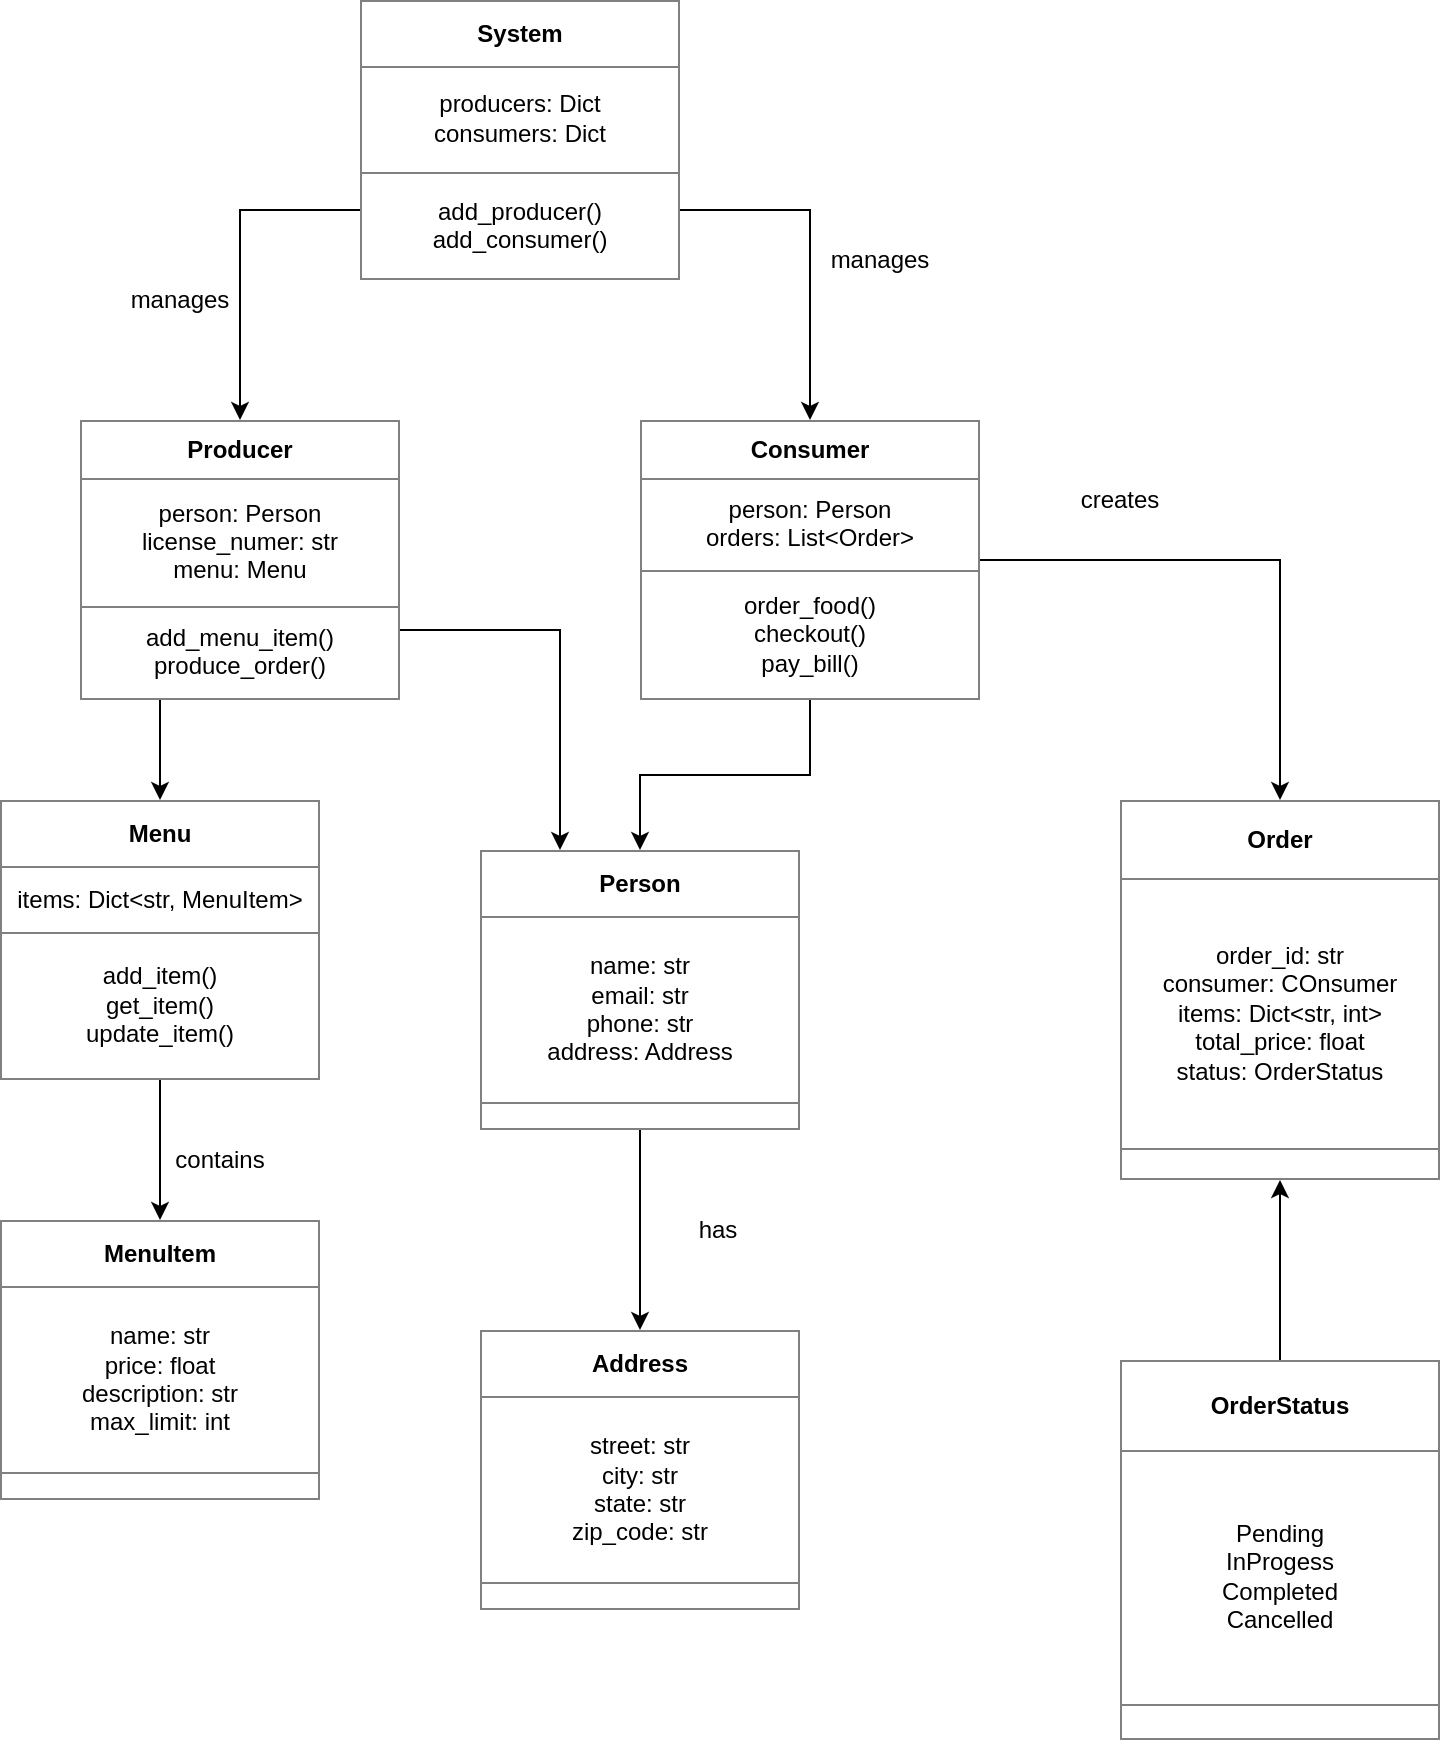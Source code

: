 <mxfile version="12.2.4"><diagram id="DTS2iFfn2XM5qjaVig6m"><mxGraphModel dx="2707" dy="1283" grid="1" gridSize="10" guides="1" tooltips="1" connect="1" arrows="1" fold="1" page="1" pageScale="1" pageWidth="850" pageHeight="1100" math="0" shadow="0"><root><mxCell id="0"/><mxCell id="1" parent="0"/><mxCell id="11" style="edgeStyle=orthogonalEdgeStyle;rounded=0;orthogonalLoop=1;jettySize=auto;html=1;exitX=0;exitY=0.75;exitDx=0;exitDy=0;entryX=0.5;entryY=0;entryDx=0;entryDy=0;" edge="1" parent="1" source="2" target="4"><mxGeometry relative="1" as="geometry"/></mxCell><mxCell id="12" style="edgeStyle=orthogonalEdgeStyle;rounded=0;orthogonalLoop=1;jettySize=auto;html=1;exitX=1;exitY=0.75;exitDx=0;exitDy=0;" edge="1" parent="1" source="2" target="3"><mxGeometry relative="1" as="geometry"/></mxCell><mxCell id="2" value="&lt;table border=&quot;1&quot; width=&quot;100%&quot; cellpadding=&quot;4&quot; style=&quot;width: 100% ; height: 100% ; border-collapse: collapse&quot;&gt;&lt;tbody&gt;&lt;tr&gt;&lt;th align=&quot;center&quot;&gt;System&lt;/th&gt;&lt;/tr&gt;&lt;tr&gt;&lt;td align=&quot;center&quot;&gt;producers: Dict&lt;br&gt;consumers: Dict&lt;/td&gt;&lt;/tr&gt;&lt;tr&gt;&lt;td align=&quot;center&quot;&gt;add_producer()&lt;br&gt;add_consumer()&lt;/td&gt;&lt;/tr&gt;&lt;/tbody&gt;&lt;/table&gt;" style="text;html=1;strokeColor=none;fillColor=none;overflow=fill;" vertex="1" parent="1"><mxGeometry x="220" y="30" width="160" height="140" as="geometry"/></mxCell><mxCell id="16" style="edgeStyle=orthogonalEdgeStyle;rounded=0;orthogonalLoop=1;jettySize=auto;html=1;exitX=0.5;exitY=1;exitDx=0;exitDy=0;entryX=0.5;entryY=0;entryDx=0;entryDy=0;" edge="1" parent="1" source="3" target="6"><mxGeometry relative="1" as="geometry"/></mxCell><mxCell id="17" style="edgeStyle=orthogonalEdgeStyle;rounded=0;orthogonalLoop=1;jettySize=auto;html=1;exitX=1;exitY=0.5;exitDx=0;exitDy=0;" edge="1" parent="1" source="3" target="7"><mxGeometry relative="1" as="geometry"/></mxCell><mxCell id="3" value="&lt;table border=&quot;1&quot; width=&quot;100%&quot; cellpadding=&quot;4&quot; style=&quot;width: 100% ; height: 100% ; border-collapse: collapse&quot;&gt;&lt;tbody&gt;&lt;tr&gt;&lt;th align=&quot;center&quot;&gt;Consumer&lt;/th&gt;&lt;/tr&gt;&lt;tr&gt;&lt;td align=&quot;center&quot;&gt;person: Person&lt;br&gt;orders: List&amp;lt;Order&amp;gt;&lt;br&gt;&lt;/td&gt;&lt;/tr&gt;&lt;tr&gt;&lt;td align=&quot;center&quot;&gt;order_food()&lt;br&gt;checkout()&lt;br&gt;pay_bill()&lt;/td&gt;&lt;/tr&gt;&lt;/tbody&gt;&lt;/table&gt;" style="text;html=1;strokeColor=none;fillColor=none;overflow=fill;" vertex="1" parent="1"><mxGeometry x="360" y="240" width="170" height="140" as="geometry"/></mxCell><mxCell id="13" style="edgeStyle=orthogonalEdgeStyle;rounded=0;orthogonalLoop=1;jettySize=auto;html=1;exitX=0.25;exitY=1;exitDx=0;exitDy=0;entryX=0.5;entryY=0;entryDx=0;entryDy=0;" edge="1" parent="1" source="4" target="5"><mxGeometry relative="1" as="geometry"/></mxCell><mxCell id="15" style="edgeStyle=orthogonalEdgeStyle;rounded=0;orthogonalLoop=1;jettySize=auto;html=1;exitX=1;exitY=0.75;exitDx=0;exitDy=0;entryX=0.25;entryY=0;entryDx=0;entryDy=0;" edge="1" parent="1" source="4" target="6"><mxGeometry relative="1" as="geometry"/></mxCell><mxCell id="4" value="&lt;table border=&quot;1&quot; width=&quot;100%&quot; cellpadding=&quot;4&quot; style=&quot;width: 100% ; height: 100% ; border-collapse: collapse&quot;&gt;&lt;tbody&gt;&lt;tr&gt;&lt;th align=&quot;center&quot;&gt;&lt;b&gt;Producer&lt;/b&gt;&lt;/th&gt;&lt;/tr&gt;&lt;tr&gt;&lt;td align=&quot;center&quot;&gt;person: Person&lt;br&gt;license_numer: str&lt;br&gt;menu: Menu&lt;/td&gt;&lt;/tr&gt;&lt;tr&gt;&lt;td align=&quot;center&quot;&gt;add_menu_item()&lt;br&gt;produce_order()&lt;br&gt;&lt;/td&gt;&lt;/tr&gt;&lt;/tbody&gt;&lt;/table&gt;" style="text;html=1;strokeColor=none;fillColor=none;overflow=fill;" vertex="1" parent="1"><mxGeometry x="80" y="240" width="160" height="140" as="geometry"/></mxCell><mxCell id="14" style="edgeStyle=orthogonalEdgeStyle;rounded=0;orthogonalLoop=1;jettySize=auto;html=1;exitX=0.5;exitY=1;exitDx=0;exitDy=0;entryX=0.5;entryY=0;entryDx=0;entryDy=0;" edge="1" parent="1" source="5" target="8"><mxGeometry relative="1" as="geometry"/></mxCell><mxCell id="5" value="&lt;table border=&quot;1&quot; width=&quot;100%&quot; cellpadding=&quot;4&quot; style=&quot;width: 100% ; height: 100% ; border-collapse: collapse&quot;&gt;&lt;tbody&gt;&lt;tr&gt;&lt;th align=&quot;center&quot;&gt;Menu&lt;/th&gt;&lt;/tr&gt;&lt;tr&gt;&lt;td align=&quot;center&quot;&gt;items: Dict&amp;lt;str, MenuItem&amp;gt;&lt;/td&gt;&lt;/tr&gt;&lt;tr&gt;&lt;td align=&quot;center&quot;&gt;add_item()&lt;br&gt;get_item()&lt;br&gt;update_item()&lt;/td&gt;&lt;/tr&gt;&lt;/tbody&gt;&lt;/table&gt;" style="text;html=1;strokeColor=none;fillColor=none;overflow=fill;" vertex="1" parent="1"><mxGeometry x="40" y="430" width="160" height="140" as="geometry"/></mxCell><mxCell id="20" style="edgeStyle=orthogonalEdgeStyle;rounded=0;orthogonalLoop=1;jettySize=auto;html=1;exitX=0.5;exitY=1;exitDx=0;exitDy=0;entryX=0.5;entryY=0;entryDx=0;entryDy=0;" edge="1" parent="1" source="6" target="9"><mxGeometry relative="1" as="geometry"/></mxCell><mxCell id="6" value="&lt;table border=&quot;1&quot; width=&quot;100%&quot; cellpadding=&quot;4&quot; style=&quot;width: 100% ; height: 100% ; border-collapse: collapse&quot;&gt;&lt;tbody&gt;&lt;tr&gt;&lt;th align=&quot;center&quot;&gt;&lt;b&gt;Person&lt;/b&gt;&lt;/th&gt;&lt;/tr&gt;&lt;tr&gt;&lt;td align=&quot;center&quot;&gt;name: str&lt;br&gt;email: str&lt;br&gt;phone: str&lt;br&gt;address: Address&lt;/td&gt;&lt;/tr&gt;&lt;tr&gt;&lt;td align=&quot;center&quot;&gt;&lt;/td&gt;&lt;/tr&gt;&lt;/tbody&gt;&lt;/table&gt;" style="text;html=1;strokeColor=none;fillColor=none;overflow=fill;" vertex="1" parent="1"><mxGeometry x="280" y="455" width="160" height="140" as="geometry"/></mxCell><mxCell id="7" value="&lt;table border=&quot;1&quot; width=&quot;100%&quot; cellpadding=&quot;4&quot; style=&quot;width: 100% ; height: 100% ; border-collapse: collapse&quot;&gt;&lt;tbody&gt;&lt;tr&gt;&lt;th align=&quot;center&quot;&gt;&lt;b&gt;Order&lt;/b&gt;&lt;/th&gt;&lt;/tr&gt;&lt;tr&gt;&lt;td align=&quot;center&quot;&gt;order_id: str&lt;br&gt;consumer: COnsumer&lt;br&gt;items: Dict&amp;lt;str, int&amp;gt;&lt;br&gt;total_price: float&lt;br&gt;status: OrderStatus&lt;/td&gt;&lt;/tr&gt;&lt;tr&gt;&lt;td align=&quot;center&quot;&gt;&lt;/td&gt;&lt;/tr&gt;&lt;/tbody&gt;&lt;/table&gt;" style="text;html=1;strokeColor=none;fillColor=none;overflow=fill;" vertex="1" parent="1"><mxGeometry x="600" y="430" width="160" height="190" as="geometry"/></mxCell><mxCell id="8" value="&lt;table border=&quot;1&quot; width=&quot;100%&quot; cellpadding=&quot;4&quot; style=&quot;width: 100% ; height: 100% ; border-collapse: collapse&quot;&gt;&lt;tbody&gt;&lt;tr&gt;&lt;th align=&quot;center&quot;&gt;MenuItem&lt;/th&gt;&lt;/tr&gt;&lt;tr&gt;&lt;td align=&quot;center&quot;&gt;name: str&lt;br&gt;price: float&lt;br&gt;description: str&lt;br&gt;max_limit: int&lt;/td&gt;&lt;/tr&gt;&lt;tr&gt;&lt;td align=&quot;center&quot;&gt;&lt;/td&gt;&lt;/tr&gt;&lt;/tbody&gt;&lt;/table&gt;" style="text;html=1;strokeColor=none;fillColor=none;overflow=fill;" vertex="1" parent="1"><mxGeometry x="40" y="640" width="160" height="140" as="geometry"/></mxCell><mxCell id="9" value="&lt;table border=&quot;1&quot; width=&quot;100%&quot; cellpadding=&quot;4&quot; style=&quot;width: 100% ; height: 100% ; border-collapse: collapse&quot;&gt;&lt;tbody&gt;&lt;tr&gt;&lt;th align=&quot;center&quot;&gt;&lt;b&gt;Address&lt;/b&gt;&lt;/th&gt;&lt;/tr&gt;&lt;tr&gt;&lt;td align=&quot;center&quot;&gt;street: str&lt;br&gt;city: str&lt;br&gt;state: str&lt;br&gt;zip_code: str&lt;/td&gt;&lt;/tr&gt;&lt;tr&gt;&lt;td align=&quot;center&quot;&gt;&lt;/td&gt;&lt;/tr&gt;&lt;/tbody&gt;&lt;/table&gt;" style="text;html=1;strokeColor=none;fillColor=none;overflow=fill;" vertex="1" parent="1"><mxGeometry x="280" y="695" width="160" height="140" as="geometry"/></mxCell><mxCell id="19" style="edgeStyle=orthogonalEdgeStyle;rounded=0;orthogonalLoop=1;jettySize=auto;html=1;exitX=0.5;exitY=0;exitDx=0;exitDy=0;" edge="1" parent="1" source="10" target="7"><mxGeometry relative="1" as="geometry"/></mxCell><mxCell id="10" value="&lt;table border=&quot;1&quot; width=&quot;100%&quot; cellpadding=&quot;4&quot; style=&quot;width: 100% ; height: 100% ; border-collapse: collapse&quot;&gt;&lt;tbody&gt;&lt;tr&gt;&lt;th align=&quot;center&quot;&gt;&lt;b&gt;OrderStatus&lt;/b&gt;&lt;/th&gt;&lt;/tr&gt;&lt;tr&gt;&lt;td align=&quot;center&quot;&gt;Pending&lt;br&gt;InProgess&lt;br&gt;Completed&lt;br&gt;Cancelled&lt;br&gt;&lt;/td&gt;&lt;/tr&gt;&lt;tr&gt;&lt;td align=&quot;center&quot;&gt;&lt;/td&gt;&lt;/tr&gt;&lt;/tbody&gt;&lt;/table&gt;" style="text;html=1;strokeColor=none;fillColor=none;overflow=fill;" vertex="1" parent="1"><mxGeometry x="600" y="710" width="160" height="190" as="geometry"/></mxCell><mxCell id="21" value="manages" style="text;html=1;strokeColor=none;fillColor=none;align=center;verticalAlign=middle;whiteSpace=wrap;rounded=0;" vertex="1" parent="1"><mxGeometry x="460" y="150" width="40" height="20" as="geometry"/></mxCell><mxCell id="22" value="manages" style="text;html=1;strokeColor=none;fillColor=none;align=center;verticalAlign=middle;whiteSpace=wrap;rounded=0;" vertex="1" parent="1"><mxGeometry x="110" y="170" width="40" height="20" as="geometry"/></mxCell><mxCell id="24" value="contains" style="text;html=1;strokeColor=none;fillColor=none;align=center;verticalAlign=middle;whiteSpace=wrap;rounded=0;" vertex="1" parent="1"><mxGeometry x="130" y="600" width="40" height="20" as="geometry"/></mxCell><mxCell id="25" value="has" style="text;html=1;strokeColor=none;fillColor=none;align=center;verticalAlign=middle;whiteSpace=wrap;rounded=0;" vertex="1" parent="1"><mxGeometry x="378.5" y="635" width="40" height="20" as="geometry"/></mxCell><mxCell id="28" value="creates" style="text;html=1;strokeColor=none;fillColor=none;align=center;verticalAlign=middle;whiteSpace=wrap;rounded=0;" vertex="1" parent="1"><mxGeometry x="580" y="270" width="40" height="20" as="geometry"/></mxCell></root></mxGraphModel></diagram></mxfile>